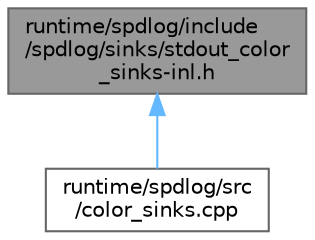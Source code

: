 digraph "runtime/spdlog/include/spdlog/sinks/stdout_color_sinks-inl.h"
{
 // LATEX_PDF_SIZE
  bgcolor="transparent";
  edge [fontname=Helvetica,fontsize=10,labelfontname=Helvetica,labelfontsize=10];
  node [fontname=Helvetica,fontsize=10,shape=box,height=0.2,width=0.4];
  Node1 [id="Node000001",label="runtime/spdlog/include\l/spdlog/sinks/stdout_color\l_sinks-inl.h",height=0.2,width=0.4,color="gray40", fillcolor="grey60", style="filled", fontcolor="black",tooltip=" "];
  Node1 -> Node2 [id="edge1_Node000001_Node000002",dir="back",color="steelblue1",style="solid",tooltip=" "];
  Node2 [id="Node000002",label="runtime/spdlog/src\l/color_sinks.cpp",height=0.2,width=0.4,color="grey40", fillcolor="white", style="filled",URL="$color__sinks_8cpp.html",tooltip=" "];
}
